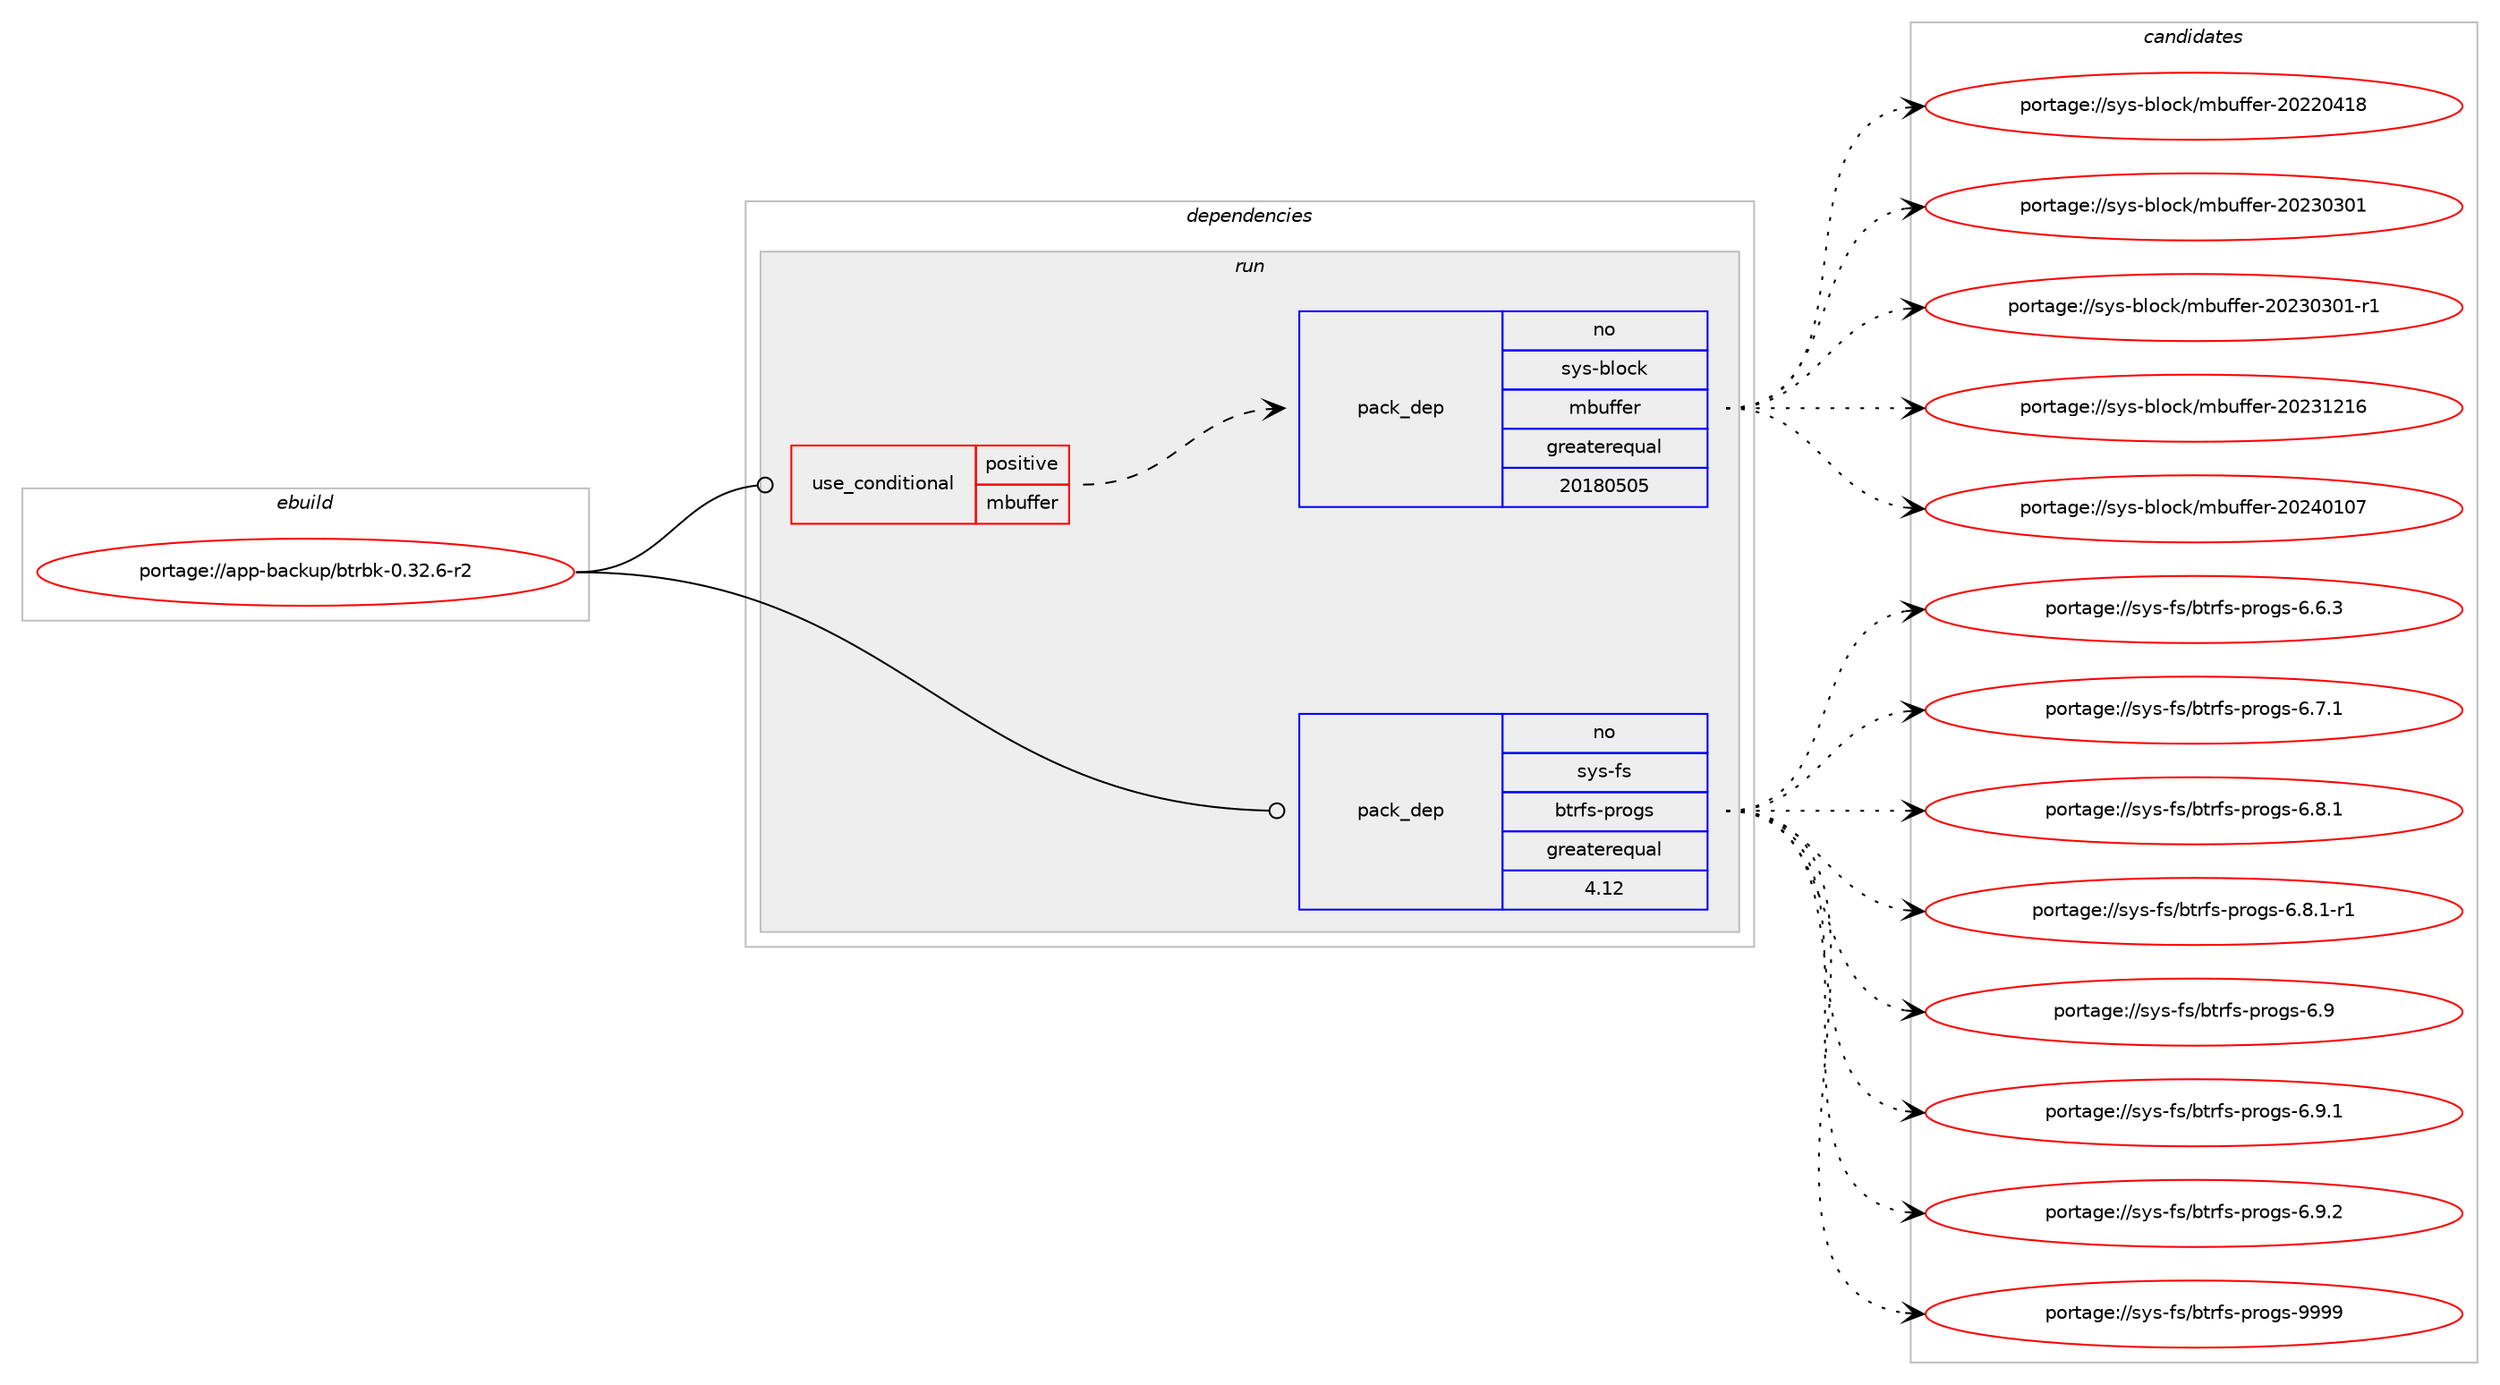 digraph prolog {

# *************
# Graph options
# *************

newrank=true;
concentrate=true;
compound=true;
graph [rankdir=LR,fontname=Helvetica,fontsize=10,ranksep=1.5];#, ranksep=2.5, nodesep=0.2];
edge  [arrowhead=vee];
node  [fontname=Helvetica,fontsize=10];

# **********
# The ebuild
# **********

subgraph cluster_leftcol {
color=gray;
rank=same;
label=<<i>ebuild</i>>;
id [label="portage://app-backup/btrbk-0.32.6-r2", color=red, width=4, href="../app-backup/btrbk-0.32.6-r2.svg"];
}

# ****************
# The dependencies
# ****************

subgraph cluster_midcol {
color=gray;
label=<<i>dependencies</i>>;
subgraph cluster_compile {
fillcolor="#eeeeee";
style=filled;
label=<<i>compile</i>>;
}
subgraph cluster_compileandrun {
fillcolor="#eeeeee";
style=filled;
label=<<i>compile and run</i>>;
}
subgraph cluster_run {
fillcolor="#eeeeee";
style=filled;
label=<<i>run</i>>;
subgraph cond2524 {
dependency3794 [label=<<TABLE BORDER="0" CELLBORDER="1" CELLSPACING="0" CELLPADDING="4"><TR><TD ROWSPAN="3" CELLPADDING="10">use_conditional</TD></TR><TR><TD>positive</TD></TR><TR><TD>mbuffer</TD></TR></TABLE>>, shape=none, color=red];
subgraph pack1225 {
dependency3795 [label=<<TABLE BORDER="0" CELLBORDER="1" CELLSPACING="0" CELLPADDING="4" WIDTH="220"><TR><TD ROWSPAN="6" CELLPADDING="30">pack_dep</TD></TR><TR><TD WIDTH="110">no</TD></TR><TR><TD>sys-block</TD></TR><TR><TD>mbuffer</TD></TR><TR><TD>greaterequal</TD></TR><TR><TD>20180505</TD></TR></TABLE>>, shape=none, color=blue];
}
dependency3794:e -> dependency3795:w [weight=20,style="dashed",arrowhead="vee"];
}
id:e -> dependency3794:w [weight=20,style="solid",arrowhead="odot"];
# *** BEGIN UNKNOWN DEPENDENCY TYPE (TODO) ***
# id -> package_dependency(portage://app-backup/btrbk-0.32.6-r2,run,no,dev-lang,perl,none,[,,],[],[])
# *** END UNKNOWN DEPENDENCY TYPE (TODO) ***

subgraph pack1226 {
dependency3796 [label=<<TABLE BORDER="0" CELLBORDER="1" CELLSPACING="0" CELLPADDING="4" WIDTH="220"><TR><TD ROWSPAN="6" CELLPADDING="30">pack_dep</TD></TR><TR><TD WIDTH="110">no</TD></TR><TR><TD>sys-fs</TD></TR><TR><TD>btrfs-progs</TD></TR><TR><TD>greaterequal</TD></TR><TR><TD>4.12</TD></TR></TABLE>>, shape=none, color=blue];
}
id:e -> dependency3796:w [weight=20,style="solid",arrowhead="odot"];
# *** BEGIN UNKNOWN DEPENDENCY TYPE (TODO) ***
# id -> package_dependency(portage://app-backup/btrbk-0.32.6-r2,run,no,virtual,openssh,none,[,,],[],[])
# *** END UNKNOWN DEPENDENCY TYPE (TODO) ***

}
}

# **************
# The candidates
# **************

subgraph cluster_choices {
rank=same;
color=gray;
label=<<i>candidates</i>>;

subgraph choice1225 {
color=black;
nodesep=1;
choice1151211154598108111991074710998117102102101114455048505048524956 [label="portage://sys-block/mbuffer-20220418", color=red, width=4,href="../sys-block/mbuffer-20220418.svg"];
choice1151211154598108111991074710998117102102101114455048505148514849 [label="portage://sys-block/mbuffer-20230301", color=red, width=4,href="../sys-block/mbuffer-20230301.svg"];
choice11512111545981081119910747109981171021021011144550485051485148494511449 [label="portage://sys-block/mbuffer-20230301-r1", color=red, width=4,href="../sys-block/mbuffer-20230301-r1.svg"];
choice1151211154598108111991074710998117102102101114455048505149504954 [label="portage://sys-block/mbuffer-20231216", color=red, width=4,href="../sys-block/mbuffer-20231216.svg"];
choice1151211154598108111991074710998117102102101114455048505248494855 [label="portage://sys-block/mbuffer-20240107", color=red, width=4,href="../sys-block/mbuffer-20240107.svg"];
dependency3795:e -> choice1151211154598108111991074710998117102102101114455048505048524956:w [style=dotted,weight="100"];
dependency3795:e -> choice1151211154598108111991074710998117102102101114455048505148514849:w [style=dotted,weight="100"];
dependency3795:e -> choice11512111545981081119910747109981171021021011144550485051485148494511449:w [style=dotted,weight="100"];
dependency3795:e -> choice1151211154598108111991074710998117102102101114455048505149504954:w [style=dotted,weight="100"];
dependency3795:e -> choice1151211154598108111991074710998117102102101114455048505248494855:w [style=dotted,weight="100"];
}
subgraph choice1226 {
color=black;
nodesep=1;
choice11512111545102115479811611410211545112114111103115455446544651 [label="portage://sys-fs/btrfs-progs-6.6.3", color=red, width=4,href="../sys-fs/btrfs-progs-6.6.3.svg"];
choice11512111545102115479811611410211545112114111103115455446554649 [label="portage://sys-fs/btrfs-progs-6.7.1", color=red, width=4,href="../sys-fs/btrfs-progs-6.7.1.svg"];
choice11512111545102115479811611410211545112114111103115455446564649 [label="portage://sys-fs/btrfs-progs-6.8.1", color=red, width=4,href="../sys-fs/btrfs-progs-6.8.1.svg"];
choice115121115451021154798116114102115451121141111031154554465646494511449 [label="portage://sys-fs/btrfs-progs-6.8.1-r1", color=red, width=4,href="../sys-fs/btrfs-progs-6.8.1-r1.svg"];
choice1151211154510211547981161141021154511211411110311545544657 [label="portage://sys-fs/btrfs-progs-6.9", color=red, width=4,href="../sys-fs/btrfs-progs-6.9.svg"];
choice11512111545102115479811611410211545112114111103115455446574649 [label="portage://sys-fs/btrfs-progs-6.9.1", color=red, width=4,href="../sys-fs/btrfs-progs-6.9.1.svg"];
choice11512111545102115479811611410211545112114111103115455446574650 [label="portage://sys-fs/btrfs-progs-6.9.2", color=red, width=4,href="../sys-fs/btrfs-progs-6.9.2.svg"];
choice115121115451021154798116114102115451121141111031154557575757 [label="portage://sys-fs/btrfs-progs-9999", color=red, width=4,href="../sys-fs/btrfs-progs-9999.svg"];
dependency3796:e -> choice11512111545102115479811611410211545112114111103115455446544651:w [style=dotted,weight="100"];
dependency3796:e -> choice11512111545102115479811611410211545112114111103115455446554649:w [style=dotted,weight="100"];
dependency3796:e -> choice11512111545102115479811611410211545112114111103115455446564649:w [style=dotted,weight="100"];
dependency3796:e -> choice115121115451021154798116114102115451121141111031154554465646494511449:w [style=dotted,weight="100"];
dependency3796:e -> choice1151211154510211547981161141021154511211411110311545544657:w [style=dotted,weight="100"];
dependency3796:e -> choice11512111545102115479811611410211545112114111103115455446574649:w [style=dotted,weight="100"];
dependency3796:e -> choice11512111545102115479811611410211545112114111103115455446574650:w [style=dotted,weight="100"];
dependency3796:e -> choice115121115451021154798116114102115451121141111031154557575757:w [style=dotted,weight="100"];
}
}

}
